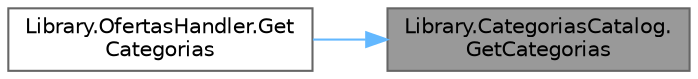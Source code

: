 digraph "Library.CategoriasCatalog.GetCategorias"
{
 // INTERACTIVE_SVG=YES
 // LATEX_PDF_SIZE
  bgcolor="transparent";
  edge [fontname=Helvetica,fontsize=10,labelfontname=Helvetica,labelfontsize=10];
  node [fontname=Helvetica,fontsize=10,shape=box,height=0.2,width=0.4];
  rankdir="RL";
  Node1 [label="Library.CategoriasCatalog.\lGetCategorias",height=0.2,width=0.4,color="gray40", fillcolor="grey60", style="filled", fontcolor="black",tooltip="Método para conocer las categorias"];
  Node1 -> Node2 [dir="back",color="steelblue1",style="solid"];
  Node2 [label="Library.OfertasHandler.Get\lCategorias",height=0.2,width=0.4,color="grey40", fillcolor="white", style="filled",URL="$classLibrary_1_1OfertasHandler.html#a5c8d43d8ca4ffdd9cef27103ad012830",tooltip="Método para obtener la lista de categorías"];
}
